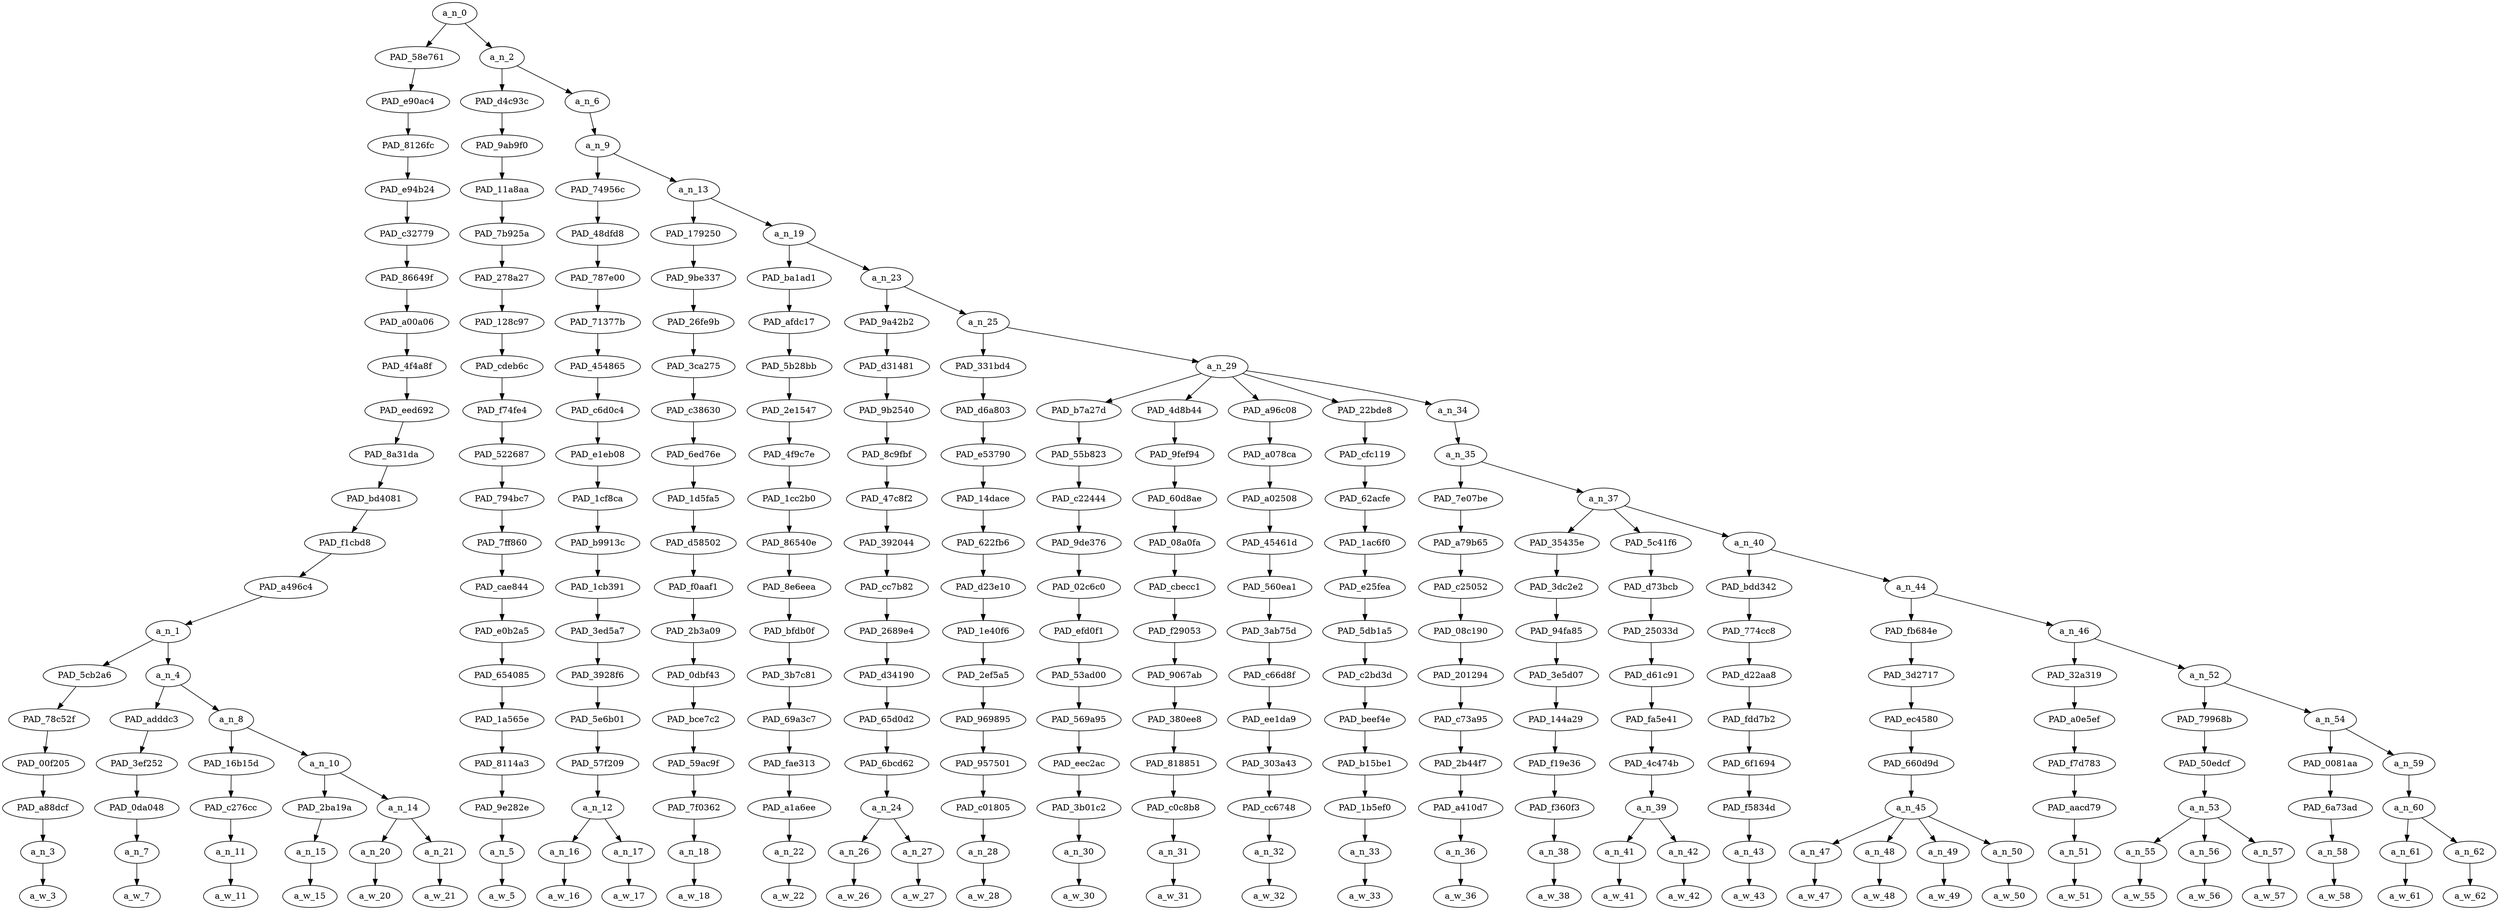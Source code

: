 strict digraph "" {
	a_n_0	[div_dir=1,
		index=0,
		level=20,
		pos="4.36192626953125,20!",
		text_span="[0, 1, 2, 3, 4, 5, 6, 7, 8, 9, 10, 11, 12, 13, 14, 15, 16, 17, 18, 19, 20, 21, 22, 23, 24, 25, 26, 27, 28, 29, 30, 31, 32, 33]",
		value=1.00000000];
	PAD_58e761	[div_dir=1,
		index=0,
		level=19,
		pos="1.28125,19!",
		text_span="[0, 1, 2, 3, 4, 5]",
		value=0.28884807];
	a_n_0 -> PAD_58e761;
	a_n_2	[div_dir=1,
		index=1,
		level=19,
		pos="7.4426025390625,19!",
		text_span="[6, 7, 8, 9, 10, 11, 12, 13, 14, 15, 16, 17, 18, 19, 20, 21, 22, 23, 24, 25, 26, 27, 28, 29, 30, 31, 32, 33]",
		value=0.71111153];
	a_n_0 -> a_n_2;
	PAD_e90ac4	[div_dir=1,
		index=0,
		level=18,
		pos="1.28125,18!",
		text_span="[0, 1, 2, 3, 4, 5]",
		value=0.28884807];
	PAD_58e761 -> PAD_e90ac4;
	PAD_8126fc	[div_dir=1,
		index=0,
		level=17,
		pos="1.28125,17!",
		text_span="[0, 1, 2, 3, 4, 5]",
		value=0.28884807];
	PAD_e90ac4 -> PAD_8126fc;
	PAD_e94b24	[div_dir=1,
		index=0,
		level=16,
		pos="1.28125,16!",
		text_span="[0, 1, 2, 3, 4, 5]",
		value=0.28884807];
	PAD_8126fc -> PAD_e94b24;
	PAD_c32779	[div_dir=1,
		index=0,
		level=15,
		pos="1.28125,15!",
		text_span="[0, 1, 2, 3, 4, 5]",
		value=0.28884807];
	PAD_e94b24 -> PAD_c32779;
	PAD_86649f	[div_dir=1,
		index=0,
		level=14,
		pos="1.28125,14!",
		text_span="[0, 1, 2, 3, 4, 5]",
		value=0.28884807];
	PAD_c32779 -> PAD_86649f;
	PAD_a00a06	[div_dir=1,
		index=0,
		level=13,
		pos="1.28125,13!",
		text_span="[0, 1, 2, 3, 4, 5]",
		value=0.28884807];
	PAD_86649f -> PAD_a00a06;
	PAD_4f4a8f	[div_dir=1,
		index=0,
		level=12,
		pos="1.28125,12!",
		text_span="[0, 1, 2, 3, 4, 5]",
		value=0.28884807];
	PAD_a00a06 -> PAD_4f4a8f;
	PAD_eed692	[div_dir=1,
		index=0,
		level=11,
		pos="1.28125,11!",
		text_span="[0, 1, 2, 3, 4, 5]",
		value=0.28884807];
	PAD_4f4a8f -> PAD_eed692;
	PAD_8a31da	[div_dir=1,
		index=0,
		level=10,
		pos="1.28125,10!",
		text_span="[0, 1, 2, 3, 4, 5]",
		value=0.28884807];
	PAD_eed692 -> PAD_8a31da;
	PAD_bd4081	[div_dir=1,
		index=0,
		level=9,
		pos="1.28125,9!",
		text_span="[0, 1, 2, 3, 4, 5]",
		value=0.28884807];
	PAD_8a31da -> PAD_bd4081;
	PAD_f1cbd8	[div_dir=1,
		index=0,
		level=8,
		pos="1.28125,8!",
		text_span="[0, 1, 2, 3, 4, 5]",
		value=0.28884807];
	PAD_bd4081 -> PAD_f1cbd8;
	PAD_a496c4	[div_dir=1,
		index=0,
		level=7,
		pos="1.28125,7!",
		text_span="[0, 1, 2, 3, 4, 5]",
		value=0.28884807];
	PAD_f1cbd8 -> PAD_a496c4;
	a_n_1	[div_dir=1,
		index=0,
		level=6,
		pos="1.28125,6!",
		text_span="[0, 1, 2, 3, 4, 5]",
		value=0.28884807];
	PAD_a496c4 -> a_n_1;
	PAD_5cb2a6	[div_dir=-1,
		index=0,
		level=5,
		pos="0.0,5!",
		text_span="[0]",
		value=0.03099979];
	a_n_1 -> PAD_5cb2a6;
	a_n_4	[div_dir=1,
		index=1,
		level=5,
		pos="2.5625,5!",
		text_span="[1, 2, 3, 4, 5]",
		value=0.25784301];
	a_n_1 -> a_n_4;
	PAD_78c52f	[div_dir=-1,
		index=0,
		level=4,
		pos="0.0,4!",
		text_span="[0]",
		value=0.03099979];
	PAD_5cb2a6 -> PAD_78c52f;
	PAD_00f205	[div_dir=-1,
		index=0,
		level=3,
		pos="0.0,3!",
		text_span="[0]",
		value=0.03099979];
	PAD_78c52f -> PAD_00f205;
	PAD_a88dcf	[div_dir=-1,
		index=0,
		level=2,
		pos="0.0,2!",
		text_span="[0]",
		value=0.03099979];
	PAD_00f205 -> PAD_a88dcf;
	a_n_3	[div_dir=-1,
		index=0,
		level=1,
		pos="0.0,1!",
		text_span="[0]",
		value=0.03099979];
	PAD_a88dcf -> a_n_3;
	a_w_3	[div_dir=0,
		index=0,
		level=0,
		pos="0,0!",
		text_span="[0]",
		value=leaders];
	a_n_3 -> a_w_3;
	PAD_adddc3	[div_dir=-1,
		index=1,
		level=4,
		pos="1.0,4!",
		text_span="[1]",
		value=0.02282336];
	a_n_4 -> PAD_adddc3;
	a_n_8	[div_dir=1,
		index=2,
		level=4,
		pos="4.125,4!",
		text_span="[2, 3, 4, 5]",
		value=0.23495276];
	a_n_4 -> a_n_8;
	PAD_3ef252	[div_dir=-1,
		index=1,
		level=3,
		pos="1.0,3!",
		text_span="[1]",
		value=0.02282336];
	PAD_adddc3 -> PAD_3ef252;
	PAD_0da048	[div_dir=-1,
		index=1,
		level=2,
		pos="1.0,2!",
		text_span="[1]",
		value=0.02282336];
	PAD_3ef252 -> PAD_0da048;
	a_n_7	[div_dir=-1,
		index=1,
		level=1,
		pos="1.0,1!",
		text_span="[1]",
		value=0.02282336];
	PAD_0da048 -> a_n_7;
	a_w_7	[div_dir=0,
		index=1,
		level=0,
		pos="1,0!",
		text_span="[1]",
		value=of];
	a_n_7 -> a_w_7;
	PAD_16b15d	[div_dir=1,
		index=3,
		level=3,
		pos="5.0,3!",
		text_span="[5]",
		value=0.05137972];
	a_n_8 -> PAD_16b15d;
	a_n_10	[div_dir=1,
		index=2,
		level=3,
		pos="3.25,3!",
		text_span="[2, 3, 4]",
		value=0.18348036];
	a_n_8 -> a_n_10;
	PAD_c276cc	[div_dir=1,
		index=4,
		level=2,
		pos="5.0,2!",
		text_span="[5]",
		value=0.05137972];
	PAD_16b15d -> PAD_c276cc;
	a_n_11	[div_dir=1,
		index=5,
		level=1,
		pos="5.0,1!",
		text_span="[5]",
		value=0.05137972];
	PAD_c276cc -> a_n_11;
	a_w_11	[div_dir=0,
		index=5,
		level=0,
		pos="5,0!",
		text_span="[5]",
		value=refugees];
	a_n_11 -> a_w_11;
	PAD_2ba19a	[div_dir=-1,
		index=3,
		level=2,
		pos="4.0,2!",
		text_span="[4]",
		value=0.03669203];
	a_n_10 -> PAD_2ba19a;
	a_n_14	[div_dir=1,
		index=2,
		level=2,
		pos="2.5,2!",
		text_span="[2, 3]",
		value=0.14668916];
	a_n_10 -> a_n_14;
	a_n_15	[div_dir=-1,
		index=4,
		level=1,
		pos="4.0,1!",
		text_span="[4]",
		value=0.03669203];
	PAD_2ba19a -> a_n_15;
	a_w_15	[div_dir=0,
		index=4,
		level=0,
		pos="4,0!",
		text_span="[4]",
		value=agencies];
	a_n_15 -> a_w_15;
	a_n_20	[div_dir=1,
		index=2,
		level=1,
		pos="2.0,1!",
		text_span="[2]",
		value=0.05928001];
	a_n_14 -> a_n_20;
	a_n_21	[div_dir=1,
		index=3,
		level=1,
		pos="3.0,1!",
		text_span="[3]",
		value=0.08727995];
	a_n_14 -> a_n_21;
	a_w_20	[div_dir=0,
		index=2,
		level=0,
		pos="2,0!",
		text_span="[2]",
		value=refugee];
	a_n_20 -> a_w_20;
	a_w_21	[div_dir=0,
		index=3,
		level=0,
		pos="3,0!",
		text_span="[3]",
		value=resettlement];
	a_n_21 -> a_w_21;
	PAD_d4c93c	[div_dir=-1,
		index=1,
		level=18,
		pos="6.0,18!",
		text_span="[6]",
		value=0.04329794];
	a_n_2 -> PAD_d4c93c;
	a_n_6	[div_dir=1,
		index=2,
		level=18,
		pos="8.885205078125,18!",
		text_span="[7, 8, 9, 10, 11, 12, 13, 14, 15, 16, 17, 18, 19, 20, 21, 22, 23, 24, 25, 26, 27, 28, 29, 30, 31, 32, 33]",
		value=0.66777139];
	a_n_2 -> a_n_6;
	PAD_9ab9f0	[div_dir=-1,
		index=1,
		level=17,
		pos="6.0,17!",
		text_span="[6]",
		value=0.04329794];
	PAD_d4c93c -> PAD_9ab9f0;
	PAD_11a8aa	[div_dir=-1,
		index=1,
		level=16,
		pos="6.0,16!",
		text_span="[6]",
		value=0.04329794];
	PAD_9ab9f0 -> PAD_11a8aa;
	PAD_7b925a	[div_dir=-1,
		index=1,
		level=15,
		pos="6.0,15!",
		text_span="[6]",
		value=0.04329794];
	PAD_11a8aa -> PAD_7b925a;
	PAD_278a27	[div_dir=-1,
		index=1,
		level=14,
		pos="6.0,14!",
		text_span="[6]",
		value=0.04329794];
	PAD_7b925a -> PAD_278a27;
	PAD_128c97	[div_dir=-1,
		index=1,
		level=13,
		pos="6.0,13!",
		text_span="[6]",
		value=0.04329794];
	PAD_278a27 -> PAD_128c97;
	PAD_cdeb6c	[div_dir=-1,
		index=1,
		level=12,
		pos="6.0,12!",
		text_span="[6]",
		value=0.04329794];
	PAD_128c97 -> PAD_cdeb6c;
	PAD_f74fe4	[div_dir=-1,
		index=1,
		level=11,
		pos="6.0,11!",
		text_span="[6]",
		value=0.04329794];
	PAD_cdeb6c -> PAD_f74fe4;
	PAD_522687	[div_dir=-1,
		index=1,
		level=10,
		pos="6.0,10!",
		text_span="[6]",
		value=0.04329794];
	PAD_f74fe4 -> PAD_522687;
	PAD_794bc7	[div_dir=-1,
		index=1,
		level=9,
		pos="6.0,9!",
		text_span="[6]",
		value=0.04329794];
	PAD_522687 -> PAD_794bc7;
	PAD_7ff860	[div_dir=-1,
		index=1,
		level=8,
		pos="6.0,8!",
		text_span="[6]",
		value=0.04329794];
	PAD_794bc7 -> PAD_7ff860;
	PAD_cae844	[div_dir=-1,
		index=1,
		level=7,
		pos="6.0,7!",
		text_span="[6]",
		value=0.04329794];
	PAD_7ff860 -> PAD_cae844;
	PAD_e0b2a5	[div_dir=-1,
		index=1,
		level=6,
		pos="6.0,6!",
		text_span="[6]",
		value=0.04329794];
	PAD_cae844 -> PAD_e0b2a5;
	PAD_654085	[div_dir=-1,
		index=2,
		level=5,
		pos="6.0,5!",
		text_span="[6]",
		value=0.04329794];
	PAD_e0b2a5 -> PAD_654085;
	PAD_1a565e	[div_dir=-1,
		index=3,
		level=4,
		pos="6.0,4!",
		text_span="[6]",
		value=0.04329794];
	PAD_654085 -> PAD_1a565e;
	PAD_8114a3	[div_dir=-1,
		index=4,
		level=3,
		pos="6.0,3!",
		text_span="[6]",
		value=0.04329794];
	PAD_1a565e -> PAD_8114a3;
	PAD_9e282e	[div_dir=-1,
		index=5,
		level=2,
		pos="6.0,2!",
		text_span="[6]",
		value=0.04329794];
	PAD_8114a3 -> PAD_9e282e;
	a_n_5	[div_dir=-1,
		index=6,
		level=1,
		pos="6.0,1!",
		text_span="[6]",
		value=0.04329794];
	PAD_9e282e -> a_n_5;
	a_w_5	[div_dir=0,
		index=6,
		level=0,
		pos="6,0!",
		text_span="[6]",
		value=advocates];
	a_n_5 -> a_w_5;
	a_n_9	[div_dir=1,
		index=2,
		level=17,
		pos="8.885205078125,17!",
		text_span="[7, 8, 9, 10, 11, 12, 13, 14, 15, 16, 17, 18, 19, 20, 21, 22, 23, 24, 25, 26, 27, 28, 29, 30, 31, 32, 33]",
		value=0.66772799];
	a_n_6 -> a_n_9;
	PAD_74956c	[div_dir=1,
		index=2,
		level=16,
		pos="7.5,16!",
		text_span="[7, 8]",
		value=0.04920636];
	a_n_9 -> PAD_74956c;
	a_n_13	[div_dir=1,
		index=3,
		level=16,
		pos="10.27041015625,16!",
		text_span="[9, 10, 11, 12, 13, 14, 15, 16, 17, 18, 19, 20, 21, 22, 23, 24, 25, 26, 27, 28, 29, 30, 31, 32, 33]",
		value=0.61847824];
	a_n_9 -> a_n_13;
	PAD_48dfd8	[div_dir=1,
		index=2,
		level=15,
		pos="7.5,15!",
		text_span="[7, 8]",
		value=0.04920636];
	PAD_74956c -> PAD_48dfd8;
	PAD_787e00	[div_dir=1,
		index=2,
		level=14,
		pos="7.5,14!",
		text_span="[7, 8]",
		value=0.04920636];
	PAD_48dfd8 -> PAD_787e00;
	PAD_71377b	[div_dir=1,
		index=2,
		level=13,
		pos="7.5,13!",
		text_span="[7, 8]",
		value=0.04920636];
	PAD_787e00 -> PAD_71377b;
	PAD_454865	[div_dir=1,
		index=2,
		level=12,
		pos="7.5,12!",
		text_span="[7, 8]",
		value=0.04920636];
	PAD_71377b -> PAD_454865;
	PAD_c6d0c4	[div_dir=1,
		index=2,
		level=11,
		pos="7.5,11!",
		text_span="[7, 8]",
		value=0.04920636];
	PAD_454865 -> PAD_c6d0c4;
	PAD_e1eb08	[div_dir=1,
		index=2,
		level=10,
		pos="7.5,10!",
		text_span="[7, 8]",
		value=0.04920636];
	PAD_c6d0c4 -> PAD_e1eb08;
	PAD_1cf8ca	[div_dir=1,
		index=2,
		level=9,
		pos="7.5,9!",
		text_span="[7, 8]",
		value=0.04920636];
	PAD_e1eb08 -> PAD_1cf8ca;
	PAD_b9913c	[div_dir=1,
		index=2,
		level=8,
		pos="7.5,8!",
		text_span="[7, 8]",
		value=0.04920636];
	PAD_1cf8ca -> PAD_b9913c;
	PAD_1cb391	[div_dir=1,
		index=2,
		level=7,
		pos="7.5,7!",
		text_span="[7, 8]",
		value=0.04920636];
	PAD_b9913c -> PAD_1cb391;
	PAD_3ed5a7	[div_dir=1,
		index=2,
		level=6,
		pos="7.5,6!",
		text_span="[7, 8]",
		value=0.04920636];
	PAD_1cb391 -> PAD_3ed5a7;
	PAD_3928f6	[div_dir=1,
		index=3,
		level=5,
		pos="7.5,5!",
		text_span="[7, 8]",
		value=0.04920636];
	PAD_3ed5a7 -> PAD_3928f6;
	PAD_5e6b01	[div_dir=1,
		index=4,
		level=4,
		pos="7.5,4!",
		text_span="[7, 8]",
		value=0.04920636];
	PAD_3928f6 -> PAD_5e6b01;
	PAD_57f209	[div_dir=1,
		index=5,
		level=3,
		pos="7.5,3!",
		text_span="[7, 8]",
		value=0.04920636];
	PAD_5e6b01 -> PAD_57f209;
	a_n_12	[div_dir=1,
		index=6,
		level=2,
		pos="7.5,2!",
		text_span="[7, 8]",
		value=0.04920636];
	PAD_57f209 -> a_n_12;
	a_n_16	[div_dir=1,
		index=7,
		level=1,
		pos="7.0,1!",
		text_span="[7]",
		value=0.02580082];
	a_n_12 -> a_n_16;
	a_n_17	[div_dir=1,
		index=8,
		level=1,
		pos="8.0,1!",
		text_span="[8]",
		value=0.02334441];
	a_n_12 -> a_n_17;
	a_w_16	[div_dir=0,
		index=7,
		level=0,
		pos="7,0!",
		text_span="[7]",
		value=political];
	a_n_16 -> a_w_16;
	a_w_17	[div_dir=0,
		index=8,
		level=0,
		pos="8,0!",
		text_span="[8]",
		value=leaders1];
	a_n_17 -> a_w_17;
	PAD_179250	[div_dir=-1,
		index=3,
		level=15,
		pos="9.0,15!",
		text_span="[9]",
		value=0.02296562];
	a_n_13 -> PAD_179250;
	a_n_19	[div_dir=1,
		index=4,
		level=15,
		pos="11.5408203125,15!",
		text_span="[10, 11, 12, 13, 14, 15, 16, 17, 18, 19, 20, 21, 22, 23, 24, 25, 26, 27, 28, 29, 30, 31, 32, 33]",
		value=0.59548400];
	a_n_13 -> a_n_19;
	PAD_9be337	[div_dir=-1,
		index=3,
		level=14,
		pos="9.0,14!",
		text_span="[9]",
		value=0.02296562];
	PAD_179250 -> PAD_9be337;
	PAD_26fe9b	[div_dir=-1,
		index=3,
		level=13,
		pos="9.0,13!",
		text_span="[9]",
		value=0.02296562];
	PAD_9be337 -> PAD_26fe9b;
	PAD_3ca275	[div_dir=-1,
		index=3,
		level=12,
		pos="9.0,12!",
		text_span="[9]",
		value=0.02296562];
	PAD_26fe9b -> PAD_3ca275;
	PAD_c38630	[div_dir=-1,
		index=3,
		level=11,
		pos="9.0,11!",
		text_span="[9]",
		value=0.02296562];
	PAD_3ca275 -> PAD_c38630;
	PAD_6ed76e	[div_dir=-1,
		index=3,
		level=10,
		pos="9.0,10!",
		text_span="[9]",
		value=0.02296562];
	PAD_c38630 -> PAD_6ed76e;
	PAD_1d5fa5	[div_dir=-1,
		index=3,
		level=9,
		pos="9.0,9!",
		text_span="[9]",
		value=0.02296562];
	PAD_6ed76e -> PAD_1d5fa5;
	PAD_d58502	[div_dir=-1,
		index=3,
		level=8,
		pos="9.0,8!",
		text_span="[9]",
		value=0.02296562];
	PAD_1d5fa5 -> PAD_d58502;
	PAD_f0aaf1	[div_dir=-1,
		index=3,
		level=7,
		pos="9.0,7!",
		text_span="[9]",
		value=0.02296562];
	PAD_d58502 -> PAD_f0aaf1;
	PAD_2b3a09	[div_dir=-1,
		index=3,
		level=6,
		pos="9.0,6!",
		text_span="[9]",
		value=0.02296562];
	PAD_f0aaf1 -> PAD_2b3a09;
	PAD_0dbf43	[div_dir=-1,
		index=4,
		level=5,
		pos="9.0,5!",
		text_span="[9]",
		value=0.02296562];
	PAD_2b3a09 -> PAD_0dbf43;
	PAD_bce7c2	[div_dir=-1,
		index=5,
		level=4,
		pos="9.0,4!",
		text_span="[9]",
		value=0.02296562];
	PAD_0dbf43 -> PAD_bce7c2;
	PAD_59ac9f	[div_dir=-1,
		index=6,
		level=3,
		pos="9.0,3!",
		text_span="[9]",
		value=0.02296562];
	PAD_bce7c2 -> PAD_59ac9f;
	PAD_7f0362	[div_dir=-1,
		index=7,
		level=2,
		pos="9.0,2!",
		text_span="[9]",
		value=0.02296562];
	PAD_59ac9f -> PAD_7f0362;
	a_n_18	[div_dir=-1,
		index=9,
		level=1,
		pos="9.0,1!",
		text_span="[9]",
		value=0.02296562];
	PAD_7f0362 -> a_n_18;
	a_w_18	[div_dir=0,
		index=9,
		level=0,
		pos="9,0!",
		text_span="[9]",
		value=will];
	a_n_18 -> a_w_18;
	PAD_ba1ad1	[div_dir=-1,
		index=4,
		level=14,
		pos="10.0,14!",
		text_span="[10]",
		value=0.02223172];
	a_n_19 -> PAD_ba1ad1;
	a_n_23	[div_dir=1,
		index=5,
		level=14,
		pos="13.081640625,14!",
		text_span="[11, 12, 13, 14, 15, 16, 17, 18, 19, 20, 21, 22, 23, 24, 25, 26, 27, 28, 29, 30, 31, 32, 33]",
		value=0.57321900];
	a_n_19 -> a_n_23;
	PAD_afdc17	[div_dir=-1,
		index=4,
		level=13,
		pos="10.0,13!",
		text_span="[10]",
		value=0.02223172];
	PAD_ba1ad1 -> PAD_afdc17;
	PAD_5b28bb	[div_dir=-1,
		index=4,
		level=12,
		pos="10.0,12!",
		text_span="[10]",
		value=0.02223172];
	PAD_afdc17 -> PAD_5b28bb;
	PAD_2e1547	[div_dir=-1,
		index=4,
		level=11,
		pos="10.0,11!",
		text_span="[10]",
		value=0.02223172];
	PAD_5b28bb -> PAD_2e1547;
	PAD_4f9c7e	[div_dir=-1,
		index=4,
		level=10,
		pos="10.0,10!",
		text_span="[10]",
		value=0.02223172];
	PAD_2e1547 -> PAD_4f9c7e;
	PAD_1cc2b0	[div_dir=-1,
		index=4,
		level=9,
		pos="10.0,9!",
		text_span="[10]",
		value=0.02223172];
	PAD_4f9c7e -> PAD_1cc2b0;
	PAD_86540e	[div_dir=-1,
		index=4,
		level=8,
		pos="10.0,8!",
		text_span="[10]",
		value=0.02223172];
	PAD_1cc2b0 -> PAD_86540e;
	PAD_8e6eea	[div_dir=-1,
		index=4,
		level=7,
		pos="10.0,7!",
		text_span="[10]",
		value=0.02223172];
	PAD_86540e -> PAD_8e6eea;
	PAD_bfdb0f	[div_dir=-1,
		index=4,
		level=6,
		pos="10.0,6!",
		text_span="[10]",
		value=0.02223172];
	PAD_8e6eea -> PAD_bfdb0f;
	PAD_3b7c81	[div_dir=-1,
		index=5,
		level=5,
		pos="10.0,5!",
		text_span="[10]",
		value=0.02223172];
	PAD_bfdb0f -> PAD_3b7c81;
	PAD_69a3c7	[div_dir=-1,
		index=6,
		level=4,
		pos="10.0,4!",
		text_span="[10]",
		value=0.02223172];
	PAD_3b7c81 -> PAD_69a3c7;
	PAD_fae313	[div_dir=-1,
		index=7,
		level=3,
		pos="10.0,3!",
		text_span="[10]",
		value=0.02223172];
	PAD_69a3c7 -> PAD_fae313;
	PAD_a1a6ee	[div_dir=-1,
		index=8,
		level=2,
		pos="10.0,2!",
		text_span="[10]",
		value=0.02223172];
	PAD_fae313 -> PAD_a1a6ee;
	a_n_22	[div_dir=-1,
		index=10,
		level=1,
		pos="10.0,1!",
		text_span="[10]",
		value=0.02223172];
	PAD_a1a6ee -> a_n_22;
	a_w_22	[div_dir=0,
		index=10,
		level=0,
		pos="10,0!",
		text_span="[10]",
		value=discuss];
	a_n_22 -> a_w_22;
	PAD_9a42b2	[div_dir=-1,
		index=5,
		level=13,
		pos="11.5,13!",
		text_span="[11, 12]",
		value=0.03293442];
	a_n_23 -> PAD_9a42b2;
	a_n_25	[div_dir=1,
		index=6,
		level=13,
		pos="14.66328125,13!",
		text_span="[13, 14, 15, 16, 17, 18, 19, 20, 21, 22, 23, 24, 25, 26, 27, 28, 29, 30, 31, 32, 33]",
		value=0.54025052];
	a_n_23 -> a_n_25;
	PAD_d31481	[div_dir=-1,
		index=5,
		level=12,
		pos="11.5,12!",
		text_span="[11, 12]",
		value=0.03293442];
	PAD_9a42b2 -> PAD_d31481;
	PAD_9b2540	[div_dir=-1,
		index=5,
		level=11,
		pos="11.5,11!",
		text_span="[11, 12]",
		value=0.03293442];
	PAD_d31481 -> PAD_9b2540;
	PAD_8c9fbf	[div_dir=-1,
		index=5,
		level=10,
		pos="11.5,10!",
		text_span="[11, 12]",
		value=0.03293442];
	PAD_9b2540 -> PAD_8c9fbf;
	PAD_47c8f2	[div_dir=-1,
		index=5,
		level=9,
		pos="11.5,9!",
		text_span="[11, 12]",
		value=0.03293442];
	PAD_8c9fbf -> PAD_47c8f2;
	PAD_392044	[div_dir=-1,
		index=5,
		level=8,
		pos="11.5,8!",
		text_span="[11, 12]",
		value=0.03293442];
	PAD_47c8f2 -> PAD_392044;
	PAD_cc7b82	[div_dir=-1,
		index=5,
		level=7,
		pos="11.5,7!",
		text_span="[11, 12]",
		value=0.03293442];
	PAD_392044 -> PAD_cc7b82;
	PAD_2689e4	[div_dir=-1,
		index=5,
		level=6,
		pos="11.5,6!",
		text_span="[11, 12]",
		value=0.03293442];
	PAD_cc7b82 -> PAD_2689e4;
	PAD_d34190	[div_dir=-1,
		index=6,
		level=5,
		pos="11.5,5!",
		text_span="[11, 12]",
		value=0.03293442];
	PAD_2689e4 -> PAD_d34190;
	PAD_65d0d2	[div_dir=-1,
		index=7,
		level=4,
		pos="11.5,4!",
		text_span="[11, 12]",
		value=0.03293442];
	PAD_d34190 -> PAD_65d0d2;
	PAD_6bcd62	[div_dir=-1,
		index=8,
		level=3,
		pos="11.5,3!",
		text_span="[11, 12]",
		value=0.03293442];
	PAD_65d0d2 -> PAD_6bcd62;
	a_n_24	[div_dir=-1,
		index=9,
		level=2,
		pos="11.5,2!",
		text_span="[11, 12]",
		value=0.03293442];
	PAD_6bcd62 -> a_n_24;
	a_n_26	[div_dir=-1,
		index=11,
		level=1,
		pos="11.0,1!",
		text_span="[11]",
		value=0.01473949];
	a_n_24 -> a_n_26;
	a_n_27	[div_dir=1,
		index=12,
		level=1,
		pos="12.0,1!",
		text_span="[12]",
		value=0.01817919];
	a_n_24 -> a_n_27;
	a_w_26	[div_dir=0,
		index=11,
		level=0,
		pos="11,0!",
		text_span="[11]",
		value=the];
	a_n_26 -> a_w_26;
	a_w_27	[div_dir=0,
		index=12,
		level=0,
		pos="12,0!",
		text_span="[12]",
		value=impact];
	a_n_27 -> a_w_27;
	PAD_331bd4	[div_dir=1,
		index=6,
		level=12,
		pos="13.0,12!",
		text_span="[13]",
		value=0.01412836];
	a_n_25 -> PAD_331bd4;
	a_n_29	[div_dir=1,
		index=7,
		level=12,
		pos="16.3265625,12!",
		text_span="[14, 15, 16, 17, 18, 19, 20, 21, 22, 23, 24, 25, 26, 27, 28, 29, 30, 31, 32, 33]",
		value=0.52608155];
	a_n_25 -> a_n_29;
	PAD_d6a803	[div_dir=1,
		index=6,
		level=11,
		pos="13.0,11!",
		text_span="[13]",
		value=0.01412836];
	PAD_331bd4 -> PAD_d6a803;
	PAD_e53790	[div_dir=1,
		index=6,
		level=10,
		pos="13.0,10!",
		text_span="[13]",
		value=0.01412836];
	PAD_d6a803 -> PAD_e53790;
	PAD_14dace	[div_dir=1,
		index=6,
		level=9,
		pos="13.0,9!",
		text_span="[13]",
		value=0.01412836];
	PAD_e53790 -> PAD_14dace;
	PAD_622fb6	[div_dir=1,
		index=6,
		level=8,
		pos="13.0,8!",
		text_span="[13]",
		value=0.01412836];
	PAD_14dace -> PAD_622fb6;
	PAD_d23e10	[div_dir=1,
		index=6,
		level=7,
		pos="13.0,7!",
		text_span="[13]",
		value=0.01412836];
	PAD_622fb6 -> PAD_d23e10;
	PAD_1e40f6	[div_dir=1,
		index=6,
		level=6,
		pos="13.0,6!",
		text_span="[13]",
		value=0.01412836];
	PAD_d23e10 -> PAD_1e40f6;
	PAD_2ef5a5	[div_dir=1,
		index=7,
		level=5,
		pos="13.0,5!",
		text_span="[13]",
		value=0.01412836];
	PAD_1e40f6 -> PAD_2ef5a5;
	PAD_969895	[div_dir=1,
		index=8,
		level=4,
		pos="13.0,4!",
		text_span="[13]",
		value=0.01412836];
	PAD_2ef5a5 -> PAD_969895;
	PAD_957501	[div_dir=1,
		index=9,
		level=3,
		pos="13.0,3!",
		text_span="[13]",
		value=0.01412836];
	PAD_969895 -> PAD_957501;
	PAD_c01805	[div_dir=1,
		index=10,
		level=2,
		pos="13.0,2!",
		text_span="[13]",
		value=0.01412836];
	PAD_957501 -> PAD_c01805;
	a_n_28	[div_dir=1,
		index=13,
		level=1,
		pos="13.0,1!",
		text_span="[13]",
		value=0.01412836];
	PAD_c01805 -> a_n_28;
	a_w_28	[div_dir=0,
		index=13,
		level=0,
		pos="13,0!",
		text_span="[13]",
		value=of1];
	a_n_28 -> a_w_28;
	PAD_b7a27d	[div_dir=1,
		index=7,
		level=11,
		pos="14.0,11!",
		text_span="[14]",
		value=0.01747666];
	a_n_29 -> PAD_b7a27d;
	PAD_4d8b44	[div_dir=-1,
		index=8,
		level=11,
		pos="15.0,11!",
		text_span="[15]",
		value=0.03777904];
	a_n_29 -> PAD_4d8b44;
	PAD_a96c08	[div_dir=1,
		index=9,
		level=11,
		pos="16.0,11!",
		text_span="[16]",
		value=0.03365513];
	a_n_29 -> PAD_a96c08;
	PAD_22bde8	[div_dir=-1,
		index=10,
		level=11,
		pos="17.0,11!",
		text_span="[17]",
		value=0.02289030];
	a_n_29 -> PAD_22bde8;
	a_n_34	[div_dir=1,
		index=11,
		level=11,
		pos="19.6328125,11!",
		text_span="[18, 19, 20, 21, 22, 23, 24, 25, 26, 27, 28, 29, 30, 31, 32, 33]",
		value=0.41423921];
	a_n_29 -> a_n_34;
	PAD_55b823	[div_dir=1,
		index=7,
		level=10,
		pos="14.0,10!",
		text_span="[14]",
		value=0.01747666];
	PAD_b7a27d -> PAD_55b823;
	PAD_c22444	[div_dir=1,
		index=7,
		level=9,
		pos="14.0,9!",
		text_span="[14]",
		value=0.01747666];
	PAD_55b823 -> PAD_c22444;
	PAD_9de376	[div_dir=1,
		index=7,
		level=8,
		pos="14.0,8!",
		text_span="[14]",
		value=0.01747666];
	PAD_c22444 -> PAD_9de376;
	PAD_02c6c0	[div_dir=1,
		index=7,
		level=7,
		pos="14.0,7!",
		text_span="[14]",
		value=0.01747666];
	PAD_9de376 -> PAD_02c6c0;
	PAD_efd0f1	[div_dir=1,
		index=7,
		level=6,
		pos="14.0,6!",
		text_span="[14]",
		value=0.01747666];
	PAD_02c6c0 -> PAD_efd0f1;
	PAD_53ad00	[div_dir=1,
		index=8,
		level=5,
		pos="14.0,5!",
		text_span="[14]",
		value=0.01747666];
	PAD_efd0f1 -> PAD_53ad00;
	PAD_569a95	[div_dir=1,
		index=9,
		level=4,
		pos="14.0,4!",
		text_span="[14]",
		value=0.01747666];
	PAD_53ad00 -> PAD_569a95;
	PAD_eec2ac	[div_dir=1,
		index=10,
		level=3,
		pos="14.0,3!",
		text_span="[14]",
		value=0.01747666];
	PAD_569a95 -> PAD_eec2ac;
	PAD_3b01c2	[div_dir=1,
		index=11,
		level=2,
		pos="14.0,2!",
		text_span="[14]",
		value=0.01747666];
	PAD_eec2ac -> PAD_3b01c2;
	a_n_30	[div_dir=1,
		index=14,
		level=1,
		pos="14.0,1!",
		text_span="[14]",
		value=0.01747666];
	PAD_3b01c2 -> a_n_30;
	a_w_30	[div_dir=0,
		index=14,
		level=0,
		pos="14,0!",
		text_span="[14]",
		value=the1];
	a_n_30 -> a_w_30;
	PAD_9fef94	[div_dir=-1,
		index=8,
		level=10,
		pos="15.0,10!",
		text_span="[15]",
		value=0.03777904];
	PAD_4d8b44 -> PAD_9fef94;
	PAD_60d8ae	[div_dir=-1,
		index=8,
		level=9,
		pos="15.0,9!",
		text_span="[15]",
		value=0.03777904];
	PAD_9fef94 -> PAD_60d8ae;
	PAD_08a0fa	[div_dir=-1,
		index=8,
		level=8,
		pos="15.0,8!",
		text_span="[15]",
		value=0.03777904];
	PAD_60d8ae -> PAD_08a0fa;
	PAD_cbecc1	[div_dir=-1,
		index=8,
		level=7,
		pos="15.0,7!",
		text_span="[15]",
		value=0.03777904];
	PAD_08a0fa -> PAD_cbecc1;
	PAD_f29053	[div_dir=-1,
		index=8,
		level=6,
		pos="15.0,6!",
		text_span="[15]",
		value=0.03777904];
	PAD_cbecc1 -> PAD_f29053;
	PAD_9067ab	[div_dir=-1,
		index=9,
		level=5,
		pos="15.0,5!",
		text_span="[15]",
		value=0.03777904];
	PAD_f29053 -> PAD_9067ab;
	PAD_380ee8	[div_dir=-1,
		index=10,
		level=4,
		pos="15.0,4!",
		text_span="[15]",
		value=0.03777904];
	PAD_9067ab -> PAD_380ee8;
	PAD_818851	[div_dir=-1,
		index=11,
		level=3,
		pos="15.0,3!",
		text_span="[15]",
		value=0.03777904];
	PAD_380ee8 -> PAD_818851;
	PAD_c0c8b8	[div_dir=-1,
		index=12,
		level=2,
		pos="15.0,2!",
		text_span="[15]",
		value=0.03777904];
	PAD_818851 -> PAD_c0c8b8;
	a_n_31	[div_dir=-1,
		index=15,
		level=1,
		pos="15.0,1!",
		text_span="[15]",
		value=0.03777904];
	PAD_c0c8b8 -> a_n_31;
	a_w_31	[div_dir=0,
		index=15,
		level=0,
		pos="15,0!",
		text_span="[15]",
		value=trump];
	a_n_31 -> a_w_31;
	PAD_a078ca	[div_dir=1,
		index=9,
		level=10,
		pos="16.0,10!",
		text_span="[16]",
		value=0.03365513];
	PAD_a96c08 -> PAD_a078ca;
	PAD_a02508	[div_dir=1,
		index=9,
		level=9,
		pos="16.0,9!",
		text_span="[16]",
		value=0.03365513];
	PAD_a078ca -> PAD_a02508;
	PAD_45461d	[div_dir=1,
		index=9,
		level=8,
		pos="16.0,8!",
		text_span="[16]",
		value=0.03365513];
	PAD_a02508 -> PAD_45461d;
	PAD_560ea1	[div_dir=1,
		index=9,
		level=7,
		pos="16.0,7!",
		text_span="[16]",
		value=0.03365513];
	PAD_45461d -> PAD_560ea1;
	PAD_3ab75d	[div_dir=1,
		index=9,
		level=6,
		pos="16.0,6!",
		text_span="[16]",
		value=0.03365513];
	PAD_560ea1 -> PAD_3ab75d;
	PAD_c66d8f	[div_dir=1,
		index=10,
		level=5,
		pos="16.0,5!",
		text_span="[16]",
		value=0.03365513];
	PAD_3ab75d -> PAD_c66d8f;
	PAD_ee1da9	[div_dir=1,
		index=11,
		level=4,
		pos="16.0,4!",
		text_span="[16]",
		value=0.03365513];
	PAD_c66d8f -> PAD_ee1da9;
	PAD_303a43	[div_dir=1,
		index=12,
		level=3,
		pos="16.0,3!",
		text_span="[16]",
		value=0.03365513];
	PAD_ee1da9 -> PAD_303a43;
	PAD_cc6748	[div_dir=1,
		index=13,
		level=2,
		pos="16.0,2!",
		text_span="[16]",
		value=0.03365513];
	PAD_303a43 -> PAD_cc6748;
	a_n_32	[div_dir=1,
		index=16,
		level=1,
		pos="16.0,1!",
		text_span="[16]",
		value=0.03365513];
	PAD_cc6748 -> a_n_32;
	a_w_32	[div_dir=0,
		index=16,
		level=0,
		pos="16,0!",
		text_span="[16]",
		value=administration];
	a_n_32 -> a_w_32;
	PAD_cfc119	[div_dir=-1,
		index=10,
		level=10,
		pos="17.0,10!",
		text_span="[17]",
		value=0.02289030];
	PAD_22bde8 -> PAD_cfc119;
	PAD_62acfe	[div_dir=-1,
		index=10,
		level=9,
		pos="17.0,9!",
		text_span="[17]",
		value=0.02289030];
	PAD_cfc119 -> PAD_62acfe;
	PAD_1ac6f0	[div_dir=-1,
		index=10,
		level=8,
		pos="17.0,8!",
		text_span="[17]",
		value=0.02289030];
	PAD_62acfe -> PAD_1ac6f0;
	PAD_e25fea	[div_dir=-1,
		index=10,
		level=7,
		pos="17.0,7!",
		text_span="[17]",
		value=0.02289030];
	PAD_1ac6f0 -> PAD_e25fea;
	PAD_5db1a5	[div_dir=-1,
		index=10,
		level=6,
		pos="17.0,6!",
		text_span="[17]",
		value=0.02289030];
	PAD_e25fea -> PAD_5db1a5;
	PAD_c2bd3d	[div_dir=-1,
		index=11,
		level=5,
		pos="17.0,5!",
		text_span="[17]",
		value=0.02289030];
	PAD_5db1a5 -> PAD_c2bd3d;
	PAD_beef4e	[div_dir=-1,
		index=12,
		level=4,
		pos="17.0,4!",
		text_span="[17]",
		value=0.02289030];
	PAD_c2bd3d -> PAD_beef4e;
	PAD_b15be1	[div_dir=-1,
		index=13,
		level=3,
		pos="17.0,3!",
		text_span="[17]",
		value=0.02289030];
	PAD_beef4e -> PAD_b15be1;
	PAD_1b5ef0	[div_dir=-1,
		index=14,
		level=2,
		pos="17.0,2!",
		text_span="[17]",
		value=0.02289030];
	PAD_b15be1 -> PAD_1b5ef0;
	a_n_33	[div_dir=-1,
		index=17,
		level=1,
		pos="17.0,1!",
		text_span="[17]",
		value=0.02289030];
	PAD_1b5ef0 -> a_n_33;
	a_w_33	[div_dir=0,
		index=17,
		level=0,
		pos="17,0!",
		text_span="[17]",
		value=plan];
	a_n_33 -> a_w_33;
	a_n_35	[div_dir=1,
		index=11,
		level=10,
		pos="19.6328125,10!",
		text_span="[18, 19, 20, 21, 22, 23, 24, 25, 26, 27, 28, 29, 30, 31, 32, 33]",
		value=0.41421933];
	a_n_34 -> a_n_35;
	PAD_7e07be	[div_dir=-1,
		index=11,
		level=9,
		pos="18.0,9!",
		text_span="[18]",
		value=0.01963919];
	a_n_35 -> PAD_7e07be;
	a_n_37	[div_dir=1,
		index=12,
		level=9,
		pos="21.265625,9!",
		text_span="[19, 20, 21, 22, 23, 24, 25, 26, 27, 28, 29, 30, 31, 32, 33]",
		value=0.39456026];
	a_n_35 -> a_n_37;
	PAD_a79b65	[div_dir=-1,
		index=11,
		level=8,
		pos="18.0,8!",
		text_span="[18]",
		value=0.01963919];
	PAD_7e07be -> PAD_a79b65;
	PAD_c25052	[div_dir=-1,
		index=11,
		level=7,
		pos="18.0,7!",
		text_span="[18]",
		value=0.01963919];
	PAD_a79b65 -> PAD_c25052;
	PAD_08c190	[div_dir=-1,
		index=11,
		level=6,
		pos="18.0,6!",
		text_span="[18]",
		value=0.01963919];
	PAD_c25052 -> PAD_08c190;
	PAD_201294	[div_dir=-1,
		index=12,
		level=5,
		pos="18.0,5!",
		text_span="[18]",
		value=0.01963919];
	PAD_08c190 -> PAD_201294;
	PAD_c73a95	[div_dir=-1,
		index=13,
		level=4,
		pos="18.0,4!",
		text_span="[18]",
		value=0.01963919];
	PAD_201294 -> PAD_c73a95;
	PAD_2b44f7	[div_dir=-1,
		index=14,
		level=3,
		pos="18.0,3!",
		text_span="[18]",
		value=0.01963919];
	PAD_c73a95 -> PAD_2b44f7;
	PAD_a410d7	[div_dir=-1,
		index=15,
		level=2,
		pos="18.0,2!",
		text_span="[18]",
		value=0.01963919];
	PAD_2b44f7 -> PAD_a410d7;
	a_n_36	[div_dir=-1,
		index=18,
		level=1,
		pos="18.0,1!",
		text_span="[18]",
		value=0.01963919];
	PAD_a410d7 -> a_n_36;
	a_w_36	[div_dir=0,
		index=18,
		level=0,
		pos="18,0!",
		text_span="[18]",
		value=to];
	a_n_36 -> a_w_36;
	PAD_35435e	[div_dir=1,
		index=12,
		level=8,
		pos="19.0,8!",
		text_span="[19]",
		value=0.03495943];
	a_n_37 -> PAD_35435e;
	PAD_5c41f6	[div_dir=1,
		index=13,
		level=8,
		pos="20.5,8!",
		text_span="[20, 21]",
		value=0.11670488];
	a_n_37 -> PAD_5c41f6;
	a_n_40	[div_dir=-1,
		index=14,
		level=8,
		pos="24.296875,8!",
		text_span="[22, 23, 24, 25, 26, 27, 28, 29, 30, 31, 32, 33]",
		value=0.24286837];
	a_n_37 -> a_n_40;
	PAD_3dc2e2	[div_dir=1,
		index=12,
		level=7,
		pos="19.0,7!",
		text_span="[19]",
		value=0.03495943];
	PAD_35435e -> PAD_3dc2e2;
	PAD_94fa85	[div_dir=1,
		index=12,
		level=6,
		pos="19.0,6!",
		text_span="[19]",
		value=0.03495943];
	PAD_3dc2e2 -> PAD_94fa85;
	PAD_3e5d07	[div_dir=1,
		index=13,
		level=5,
		pos="19.0,5!",
		text_span="[19]",
		value=0.03495943];
	PAD_94fa85 -> PAD_3e5d07;
	PAD_144a29	[div_dir=1,
		index=14,
		level=4,
		pos="19.0,4!",
		text_span="[19]",
		value=0.03495943];
	PAD_3e5d07 -> PAD_144a29;
	PAD_f19e36	[div_dir=1,
		index=15,
		level=3,
		pos="19.0,3!",
		text_span="[19]",
		value=0.03495943];
	PAD_144a29 -> PAD_f19e36;
	PAD_f360f3	[div_dir=1,
		index=16,
		level=2,
		pos="19.0,2!",
		text_span="[19]",
		value=0.03495943];
	PAD_f19e36 -> PAD_f360f3;
	a_n_38	[div_dir=1,
		index=19,
		level=1,
		pos="19.0,1!",
		text_span="[19]",
		value=0.03495943];
	PAD_f360f3 -> a_n_38;
	a_w_38	[div_dir=0,
		index=19,
		level=0,
		pos="19,0!",
		text_span="[19]",
		value=cap];
	a_n_38 -> a_w_38;
	PAD_d73bcb	[div_dir=1,
		index=13,
		level=7,
		pos="20.5,7!",
		text_span="[20, 21]",
		value=0.11670488];
	PAD_5c41f6 -> PAD_d73bcb;
	PAD_25033d	[div_dir=1,
		index=13,
		level=6,
		pos="20.5,6!",
		text_span="[20, 21]",
		value=0.11670488];
	PAD_d73bcb -> PAD_25033d;
	PAD_d61c91	[div_dir=1,
		index=14,
		level=5,
		pos="20.5,5!",
		text_span="[20, 21]",
		value=0.11670488];
	PAD_25033d -> PAD_d61c91;
	PAD_fa5e41	[div_dir=1,
		index=15,
		level=4,
		pos="20.5,4!",
		text_span="[20, 21]",
		value=0.11670488];
	PAD_d61c91 -> PAD_fa5e41;
	PAD_4c474b	[div_dir=1,
		index=16,
		level=3,
		pos="20.5,3!",
		text_span="[20, 21]",
		value=0.11670488];
	PAD_fa5e41 -> PAD_4c474b;
	a_n_39	[div_dir=1,
		index=17,
		level=2,
		pos="20.5,2!",
		text_span="[20, 21]",
		value=0.11670488];
	PAD_4c474b -> a_n_39;
	a_n_41	[div_dir=1,
		index=20,
		level=1,
		pos="20.0,1!",
		text_span="[20]",
		value=0.07077127];
	a_n_39 -> a_n_41;
	a_n_42	[div_dir=-1,
		index=21,
		level=1,
		pos="21.0,1!",
		text_span="[21]",
		value=0.04576070];
	a_n_39 -> a_n_42;
	a_w_41	[div_dir=0,
		index=20,
		level=0,
		pos="20,0!",
		text_span="[20]",
		value=refugee1];
	a_n_41 -> a_w_41;
	a_w_42	[div_dir=0,
		index=21,
		level=0,
		pos="21,0!",
		text_span="[21]",
		value=admissions];
	a_n_42 -> a_w_42;
	PAD_bdd342	[div_dir=1,
		index=14,
		level=7,
		pos="22.0,7!",
		text_span="[22]",
		value=0.01838069];
	a_n_40 -> PAD_bdd342;
	a_n_44	[div_dir=-1,
		index=15,
		level=7,
		pos="26.59375,7!",
		text_span="[23, 24, 25, 26, 27, 28, 29, 30, 31, 32, 33]",
		value=0.22443768];
	a_n_40 -> a_n_44;
	PAD_774cc8	[div_dir=1,
		index=14,
		level=6,
		pos="22.0,6!",
		text_span="[22]",
		value=0.01838069];
	PAD_bdd342 -> PAD_774cc8;
	PAD_d22aa8	[div_dir=1,
		index=15,
		level=5,
		pos="22.0,5!",
		text_span="[22]",
		value=0.01838069];
	PAD_774cc8 -> PAD_d22aa8;
	PAD_fdd7b2	[div_dir=1,
		index=16,
		level=4,
		pos="22.0,4!",
		text_span="[22]",
		value=0.01838069];
	PAD_d22aa8 -> PAD_fdd7b2;
	PAD_6f1694	[div_dir=1,
		index=17,
		level=3,
		pos="22.0,3!",
		text_span="[22]",
		value=0.01838069];
	PAD_fdd7b2 -> PAD_6f1694;
	PAD_f5834d	[div_dir=1,
		index=18,
		level=2,
		pos="22.0,2!",
		text_span="[22]",
		value=0.01838069];
	PAD_6f1694 -> PAD_f5834d;
	a_n_43	[div_dir=1,
		index=22,
		level=1,
		pos="22.0,1!",
		text_span="[22]",
		value=0.01838069];
	PAD_f5834d -> a_n_43;
	a_w_43	[div_dir=0,
		index=22,
		level=0,
		pos="22,0!",
		text_span="[22]",
		value=at];
	a_n_43 -> a_w_43;
	PAD_fb684e	[div_dir=1,
		index=15,
		level=6,
		pos="24.5,6!",
		text_span="[23, 24, 25, 26]",
		value=0.07306304];
	a_n_44 -> PAD_fb684e;
	a_n_46	[div_dir=-1,
		index=16,
		level=6,
		pos="28.6875,6!",
		text_span="[27, 28, 29, 30, 31, 32, 33]",
		value=0.15131652];
	a_n_44 -> a_n_46;
	PAD_3d2717	[div_dir=1,
		index=16,
		level=5,
		pos="24.5,5!",
		text_span="[23, 24, 25, 26]",
		value=0.07306304];
	PAD_fb684e -> PAD_3d2717;
	PAD_ec4580	[div_dir=1,
		index=17,
		level=4,
		pos="24.5,4!",
		text_span="[23, 24, 25, 26]",
		value=0.07306304];
	PAD_3d2717 -> PAD_ec4580;
	PAD_660d9d	[div_dir=1,
		index=18,
		level=3,
		pos="24.5,3!",
		text_span="[23, 24, 25, 26]",
		value=0.07306304];
	PAD_ec4580 -> PAD_660d9d;
	a_n_45	[div_dir=1,
		index=19,
		level=2,
		pos="24.5,2!",
		text_span="[23, 24, 25, 26]",
		value=0.07306304];
	PAD_660d9d -> a_n_45;
	a_n_47	[div_dir=1,
		index=23,
		level=1,
		pos="23.0,1!",
		text_span="[23]",
		value=0.01578601];
	a_n_45 -> a_n_47;
	a_n_48	[div_dir=1,
		index=24,
		level=1,
		pos="24.0,1!",
		text_span="[24]",
		value=0.01702920];
	a_n_45 -> a_n_48;
	a_n_49	[div_dir=-1,
		index=25,
		level=1,
		pos="25.0,1!",
		text_span="[25]",
		value=0.02090114];
	a_n_45 -> a_n_49;
	a_n_50	[div_dir=-1,
		index=26,
		level=1,
		pos="26.0,1!",
		text_span="[26]",
		value=0.01928627];
	a_n_45 -> a_n_50;
	a_w_47	[div_dir=0,
		index=23,
		level=0,
		pos="23,0!",
		text_span="[23]",
		value=a];
	a_n_47 -> a_w_47;
	a_w_48	[div_dir=0,
		index=24,
		level=0,
		pos="24,0!",
		text_span="[24]",
		value=record];
	a_n_48 -> a_w_48;
	a_w_49	[div_dir=0,
		index=25,
		level=0,
		pos="25,0!",
		text_span="[25]",
		value=low];
	a_n_49 -> a_w_49;
	a_w_50	[div_dir=0,
		index=26,
		level=0,
		pos="26,0!",
		text_span="[26]",
		value="<number>"];
	a_n_50 -> a_w_50;
	PAD_32a319	[div_dir=-1,
		index=17,
		level=5,
		pos="27.0,5!",
		text_span="[27]",
		value=0.03211704];
	a_n_46 -> PAD_32a319;
	a_n_52	[div_dir=-1,
		index=18,
		level=5,
		pos="30.375,5!",
		text_span="[28, 29, 30, 31, 32, 33]",
		value=0.11908700];
	a_n_46 -> a_n_52;
	PAD_a0e5ef	[div_dir=-1,
		index=18,
		level=4,
		pos="27.0,4!",
		text_span="[27]",
		value=0.03211704];
	PAD_32a319 -> PAD_a0e5ef;
	PAD_f7d783	[div_dir=-1,
		index=19,
		level=3,
		pos="27.0,3!",
		text_span="[27]",
		value=0.03211704];
	PAD_a0e5ef -> PAD_f7d783;
	PAD_aacd79	[div_dir=-1,
		index=20,
		level=2,
		pos="27.0,2!",
		text_span="[27]",
		value=0.03211704];
	PAD_f7d783 -> PAD_aacd79;
	a_n_51	[div_dir=-1,
		index=27,
		level=1,
		pos="27.0,1!",
		text_span="[27]",
		value=0.03211704];
	PAD_aacd79 -> a_n_51;
	a_w_51	[div_dir=0,
		index=27,
		level=0,
		pos="27,0!",
		text_span="[27]",
		value=for];
	a_n_51 -> a_w_51;
	PAD_79968b	[div_dir=-1,
		index=19,
		level=4,
		pos="29.0,4!",
		text_span="[28, 29, 30]",
		value=0.06258600];
	a_n_52 -> PAD_79968b;
	a_n_54	[div_dir=-1,
		index=20,
		level=4,
		pos="31.75,4!",
		text_span="[31, 32, 33]",
		value=0.05638691];
	a_n_52 -> a_n_54;
	PAD_50edcf	[div_dir=-1,
		index=20,
		level=3,
		pos="29.0,3!",
		text_span="[28, 29, 30]",
		value=0.06258600];
	PAD_79968b -> PAD_50edcf;
	a_n_53	[div_dir=-1,
		index=21,
		level=2,
		pos="29.0,2!",
		text_span="[28, 29, 30]",
		value=0.06258600];
	PAD_50edcf -> a_n_53;
	a_n_55	[div_dir=-1,
		index=28,
		level=1,
		pos="28.0,1!",
		text_span="[28]",
		value=0.02091272];
	a_n_53 -> a_n_55;
	a_n_56	[div_dir=1,
		index=29,
		level=1,
		pos="29.0,1!",
		text_span="[29]",
		value=0.02333653];
	a_n_53 -> a_n_56;
	a_n_57	[div_dir=-1,
		index=30,
		level=1,
		pos="30.0,1!",
		text_span="[30]",
		value=0.01830105];
	a_n_53 -> a_n_57;
	a_w_55	[div_dir=0,
		index=28,
		level=0,
		pos="28,0!",
		text_span="[28]",
		value=the2];
	a_n_55 -> a_w_55;
	a_w_56	[div_dir=0,
		index=29,
		level=0,
		pos="29,0!",
		text_span="[29]",
		value=fiscal];
	a_n_56 -> a_w_56;
	a_w_57	[div_dir=0,
		index=30,
		level=0,
		pos="30,0!",
		text_span="[30]",
		value=year];
	a_n_57 -> a_w_57;
	PAD_0081aa	[div_dir=-1,
		index=21,
		level=3,
		pos="31.0,3!",
		text_span="[31]",
		value=0.01524946];
	a_n_54 -> PAD_0081aa;
	a_n_59	[div_dir=-1,
		index=22,
		level=3,
		pos="32.5,3!",
		text_span="[32, 33]",
		value=0.04101023];
	a_n_54 -> a_n_59;
	PAD_6a73ad	[div_dir=-1,
		index=22,
		level=2,
		pos="31.0,2!",
		text_span="[31]",
		value=0.01524946];
	PAD_0081aa -> PAD_6a73ad;
	a_n_58	[div_dir=-1,
		index=31,
		level=1,
		pos="31.0,1!",
		text_span="[31]",
		value=0.01524946];
	PAD_6a73ad -> a_n_58;
	a_w_58	[div_dir=0,
		index=31,
		level=0,
		pos="31,0!",
		text_span="[31]",
		value=that];
	a_n_58 -> a_w_58;
	a_n_60	[div_dir=-1,
		index=23,
		level=2,
		pos="32.5,2!",
		text_span="[32, 33]",
		value=0.04088824];
	a_n_59 -> a_n_60;
	a_n_61	[div_dir=-1,
		index=32,
		level=1,
		pos="32.0,1!",
		text_span="[32]",
		value=0.01957834];
	a_n_60 -> a_n_61;
	a_n_62	[div_dir=-1,
		index=33,
		level=1,
		pos="33.0,1!",
		text_span="[33]",
		value=0.02118791];
	a_n_60 -> a_n_62;
	a_w_61	[div_dir=0,
		index=32,
		level=0,
		pos="32,0!",
		text_span="[32]",
		value=begins];
	a_n_61 -> a_w_61;
	a_w_62	[div_dir=0,
		index=33,
		level=0,
		pos="33,0!",
		text_span="[33]",
		value=today];
	a_n_62 -> a_w_62;
}
